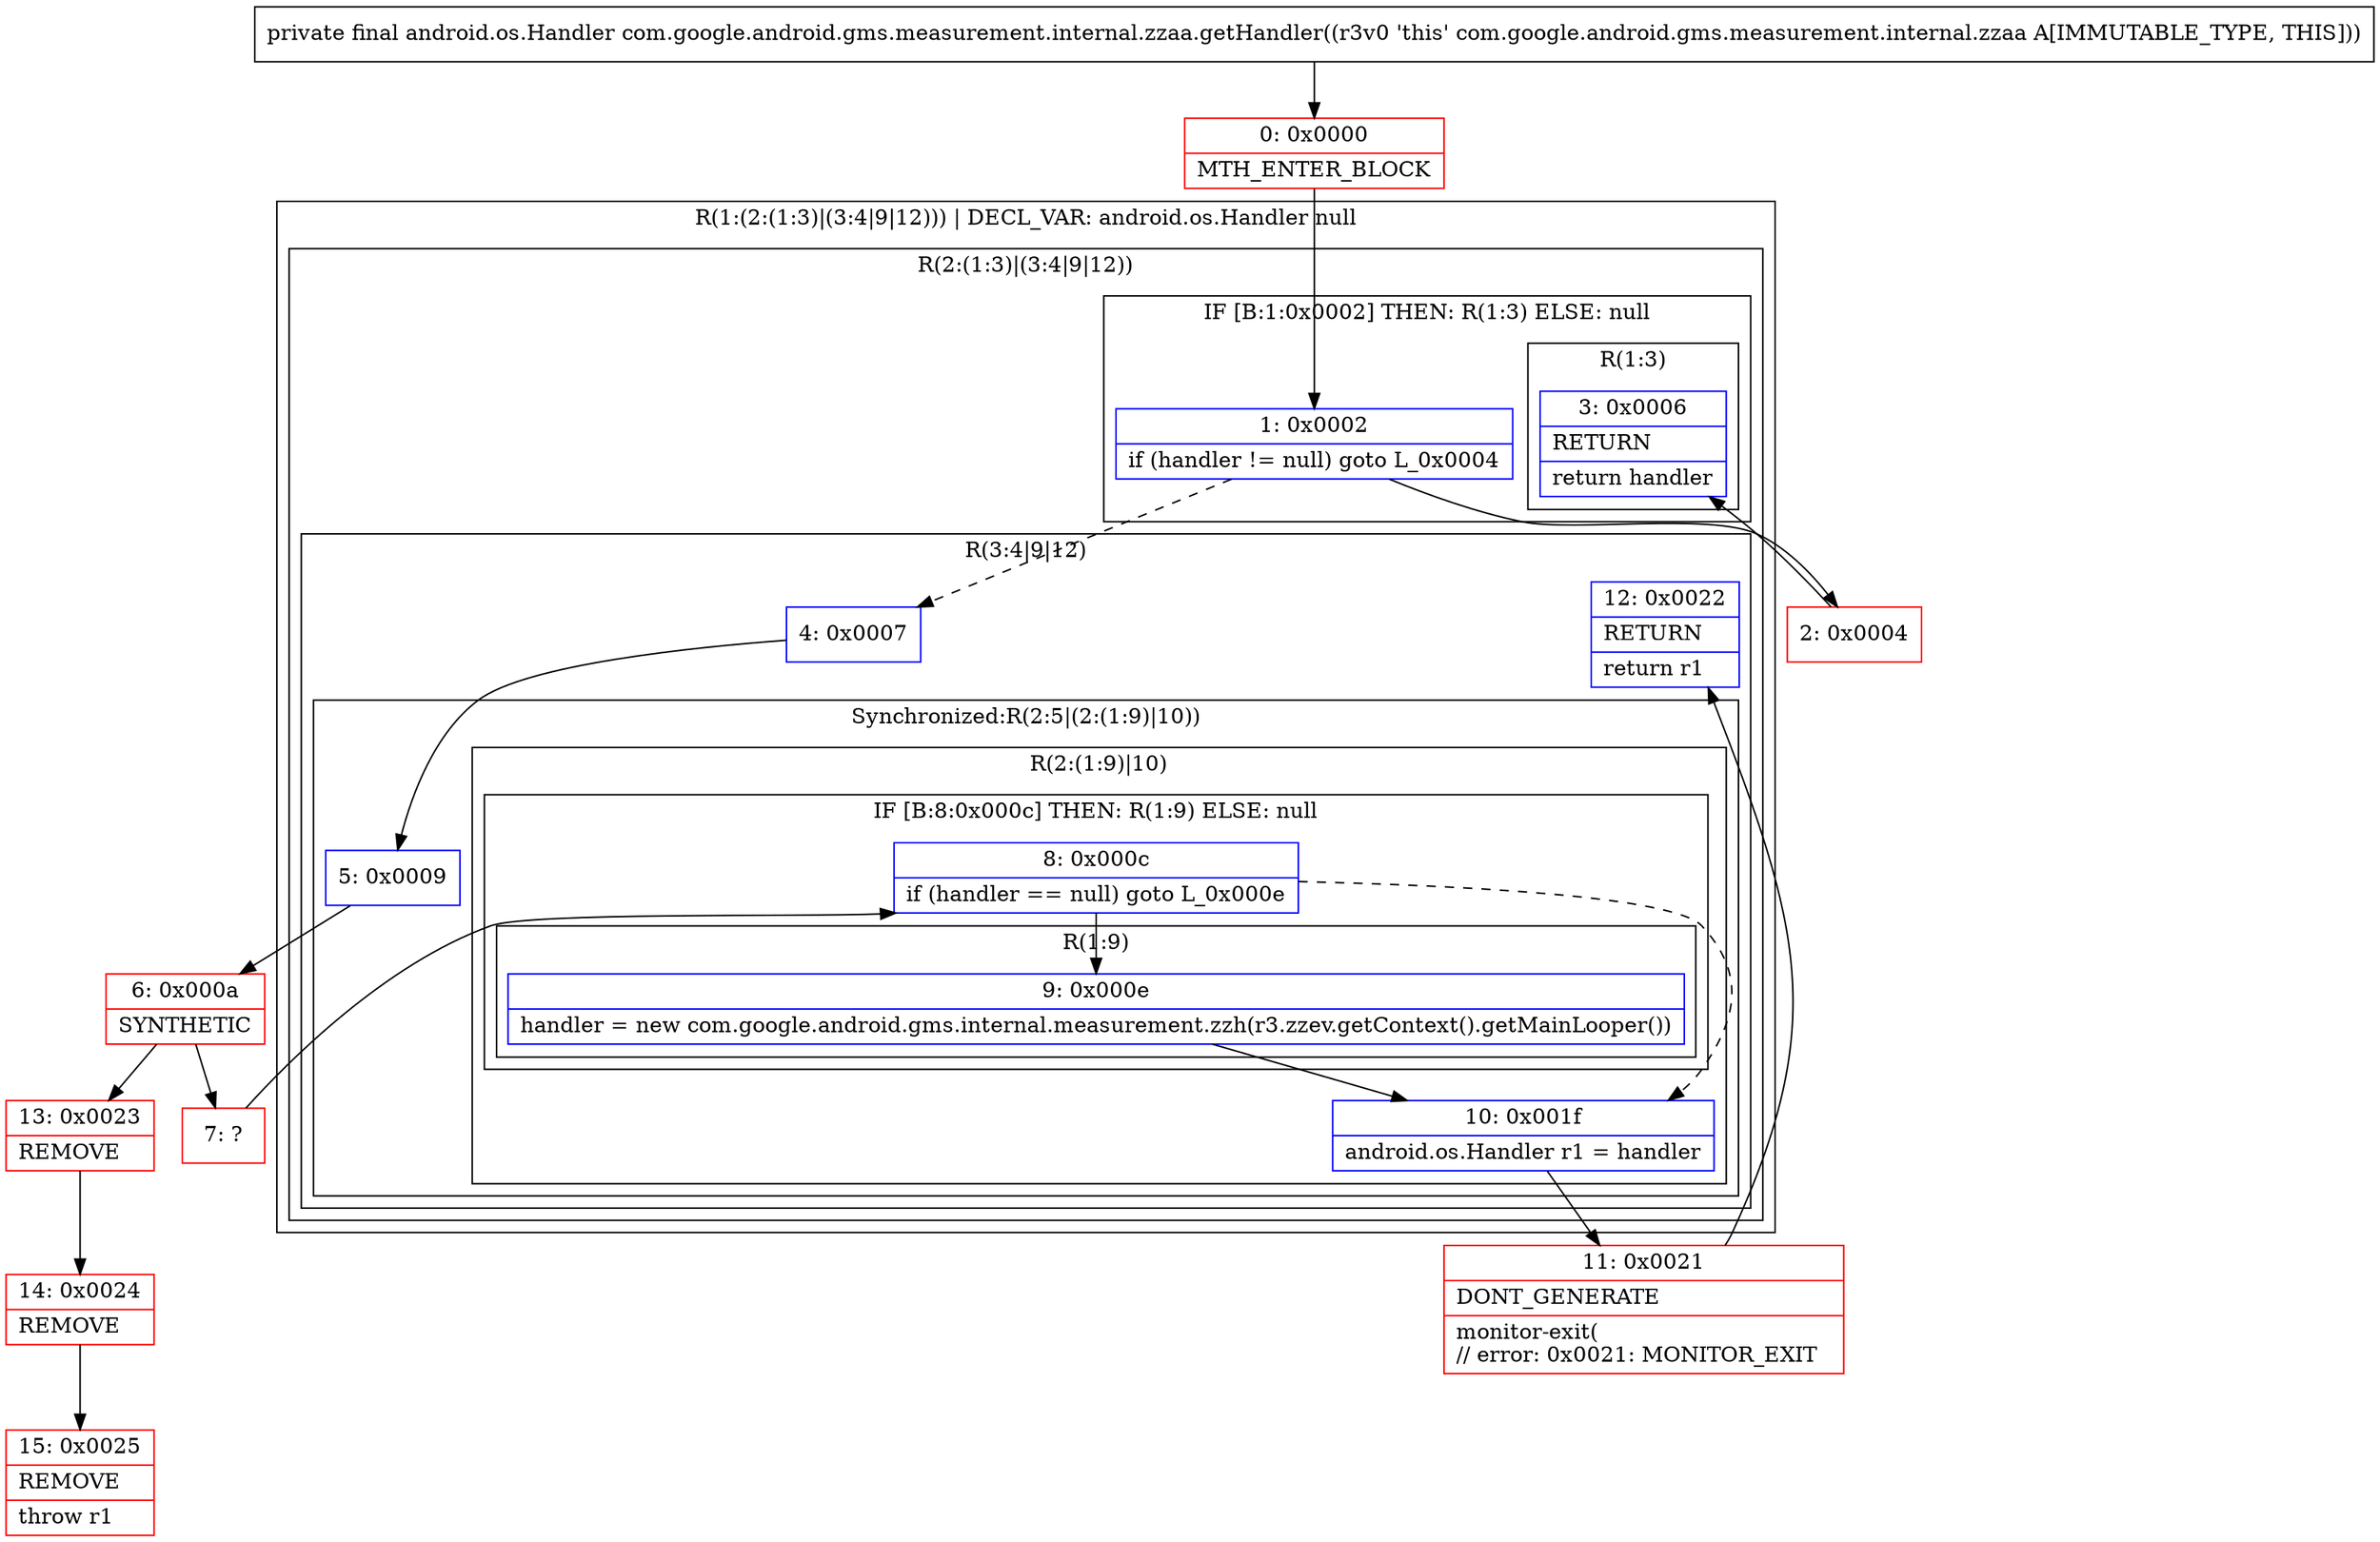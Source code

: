 digraph "CFG forcom.google.android.gms.measurement.internal.zzaa.getHandler()Landroid\/os\/Handler;" {
subgraph cluster_Region_1381274970 {
label = "R(1:(2:(1:3)|(3:4|9|12))) | DECL_VAR: android.os.Handler null\l";
node [shape=record,color=blue];
subgraph cluster_Region_554699111 {
label = "R(2:(1:3)|(3:4|9|12))";
node [shape=record,color=blue];
subgraph cluster_IfRegion_401292154 {
label = "IF [B:1:0x0002] THEN: R(1:3) ELSE: null";
node [shape=record,color=blue];
Node_1 [shape=record,label="{1\:\ 0x0002|if (handler != null) goto L_0x0004\l}"];
subgraph cluster_Region_308346002 {
label = "R(1:3)";
node [shape=record,color=blue];
Node_3 [shape=record,label="{3\:\ 0x0006|RETURN\l|return handler\l}"];
}
}
subgraph cluster_Region_1549364353 {
label = "R(3:4|9|12)";
node [shape=record,color=blue];
Node_4 [shape=record,label="{4\:\ 0x0007}"];
subgraph cluster_SynchronizedRegion_1684559297 {
label = "Synchronized:R(2:5|(2:(1:9)|10))";
node [shape=record,color=blue];
Node_5 [shape=record,label="{5\:\ 0x0009}"];
subgraph cluster_Region_1032845354 {
label = "R(2:(1:9)|10)";
node [shape=record,color=blue];
subgraph cluster_IfRegion_1158820634 {
label = "IF [B:8:0x000c] THEN: R(1:9) ELSE: null";
node [shape=record,color=blue];
Node_8 [shape=record,label="{8\:\ 0x000c|if (handler == null) goto L_0x000e\l}"];
subgraph cluster_Region_191684649 {
label = "R(1:9)";
node [shape=record,color=blue];
Node_9 [shape=record,label="{9\:\ 0x000e|handler = new com.google.android.gms.internal.measurement.zzh(r3.zzev.getContext().getMainLooper())\l}"];
}
}
Node_10 [shape=record,label="{10\:\ 0x001f|android.os.Handler r1 = handler\l}"];
}
}
Node_12 [shape=record,label="{12\:\ 0x0022|RETURN\l|return r1\l}"];
}
}
}
Node_0 [shape=record,color=red,label="{0\:\ 0x0000|MTH_ENTER_BLOCK\l}"];
Node_2 [shape=record,color=red,label="{2\:\ 0x0004}"];
Node_6 [shape=record,color=red,label="{6\:\ 0x000a|SYNTHETIC\l}"];
Node_7 [shape=record,color=red,label="{7\:\ ?}"];
Node_11 [shape=record,color=red,label="{11\:\ 0x0021|DONT_GENERATE\l|monitor\-exit(\l\/\/ error: 0x0021: MONITOR_EXIT  \l}"];
Node_13 [shape=record,color=red,label="{13\:\ 0x0023|REMOVE\l}"];
Node_14 [shape=record,color=red,label="{14\:\ 0x0024|REMOVE\l}"];
Node_15 [shape=record,color=red,label="{15\:\ 0x0025|REMOVE\l|throw r1\l}"];
MethodNode[shape=record,label="{private final android.os.Handler com.google.android.gms.measurement.internal.zzaa.getHandler((r3v0 'this' com.google.android.gms.measurement.internal.zzaa A[IMMUTABLE_TYPE, THIS])) }"];
MethodNode -> Node_0;
Node_1 -> Node_2;
Node_1 -> Node_4[style=dashed];
Node_4 -> Node_5;
Node_5 -> Node_6;
Node_8 -> Node_9;
Node_8 -> Node_10[style=dashed];
Node_9 -> Node_10;
Node_10 -> Node_11;
Node_0 -> Node_1;
Node_2 -> Node_3;
Node_6 -> Node_7;
Node_6 -> Node_13;
Node_7 -> Node_8;
Node_11 -> Node_12;
Node_13 -> Node_14;
Node_14 -> Node_15;
}

